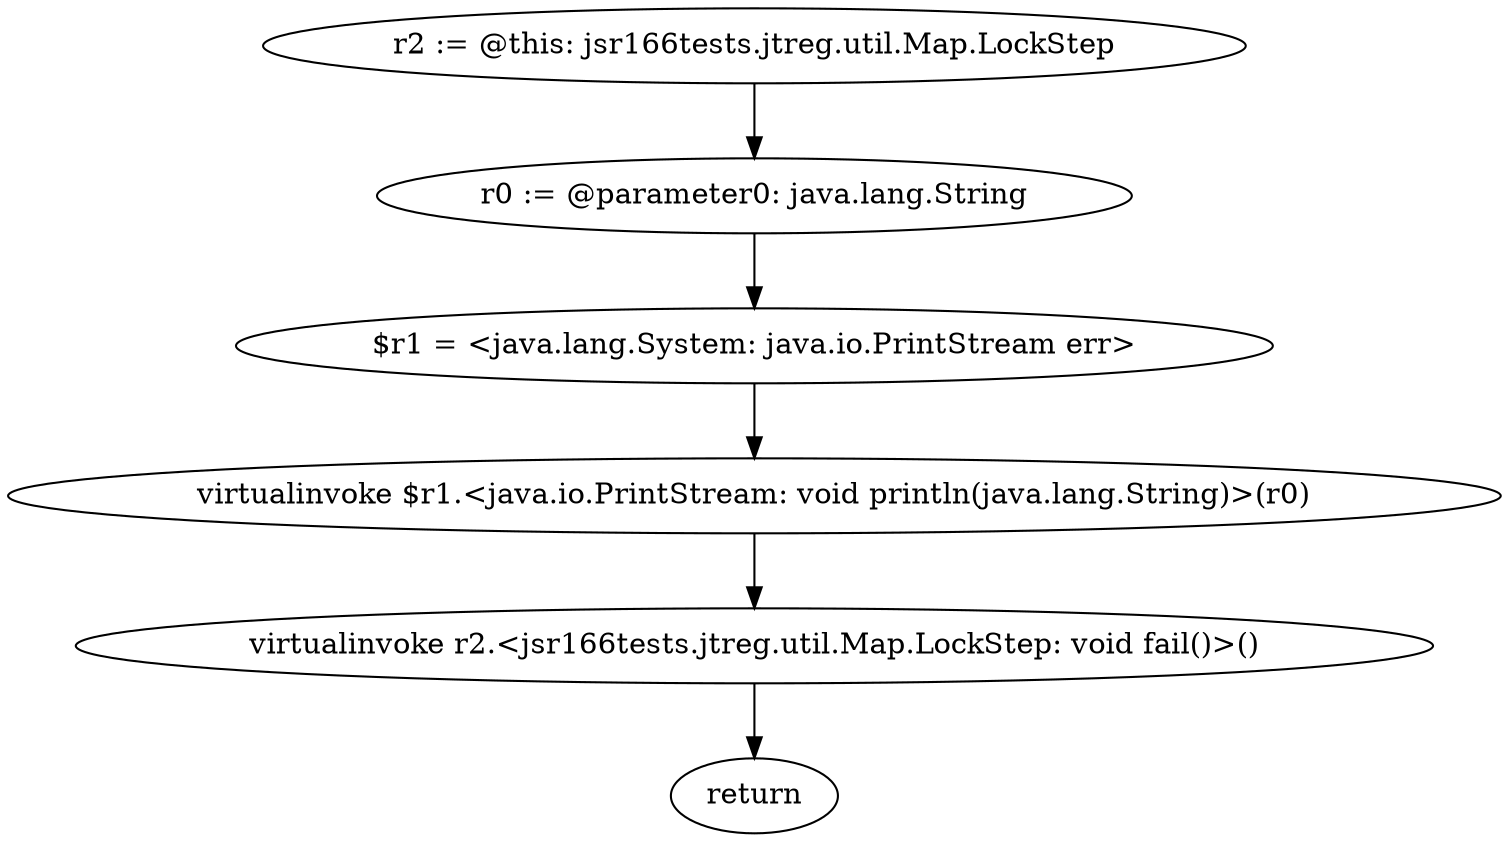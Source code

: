 digraph "unitGraph" {
    "r2 := @this: jsr166tests.jtreg.util.Map.LockStep"
    "r0 := @parameter0: java.lang.String"
    "$r1 = <java.lang.System: java.io.PrintStream err>"
    "virtualinvoke $r1.<java.io.PrintStream: void println(java.lang.String)>(r0)"
    "virtualinvoke r2.<jsr166tests.jtreg.util.Map.LockStep: void fail()>()"
    "return"
    "r2 := @this: jsr166tests.jtreg.util.Map.LockStep"->"r0 := @parameter0: java.lang.String";
    "r0 := @parameter0: java.lang.String"->"$r1 = <java.lang.System: java.io.PrintStream err>";
    "$r1 = <java.lang.System: java.io.PrintStream err>"->"virtualinvoke $r1.<java.io.PrintStream: void println(java.lang.String)>(r0)";
    "virtualinvoke $r1.<java.io.PrintStream: void println(java.lang.String)>(r0)"->"virtualinvoke r2.<jsr166tests.jtreg.util.Map.LockStep: void fail()>()";
    "virtualinvoke r2.<jsr166tests.jtreg.util.Map.LockStep: void fail()>()"->"return";
}
